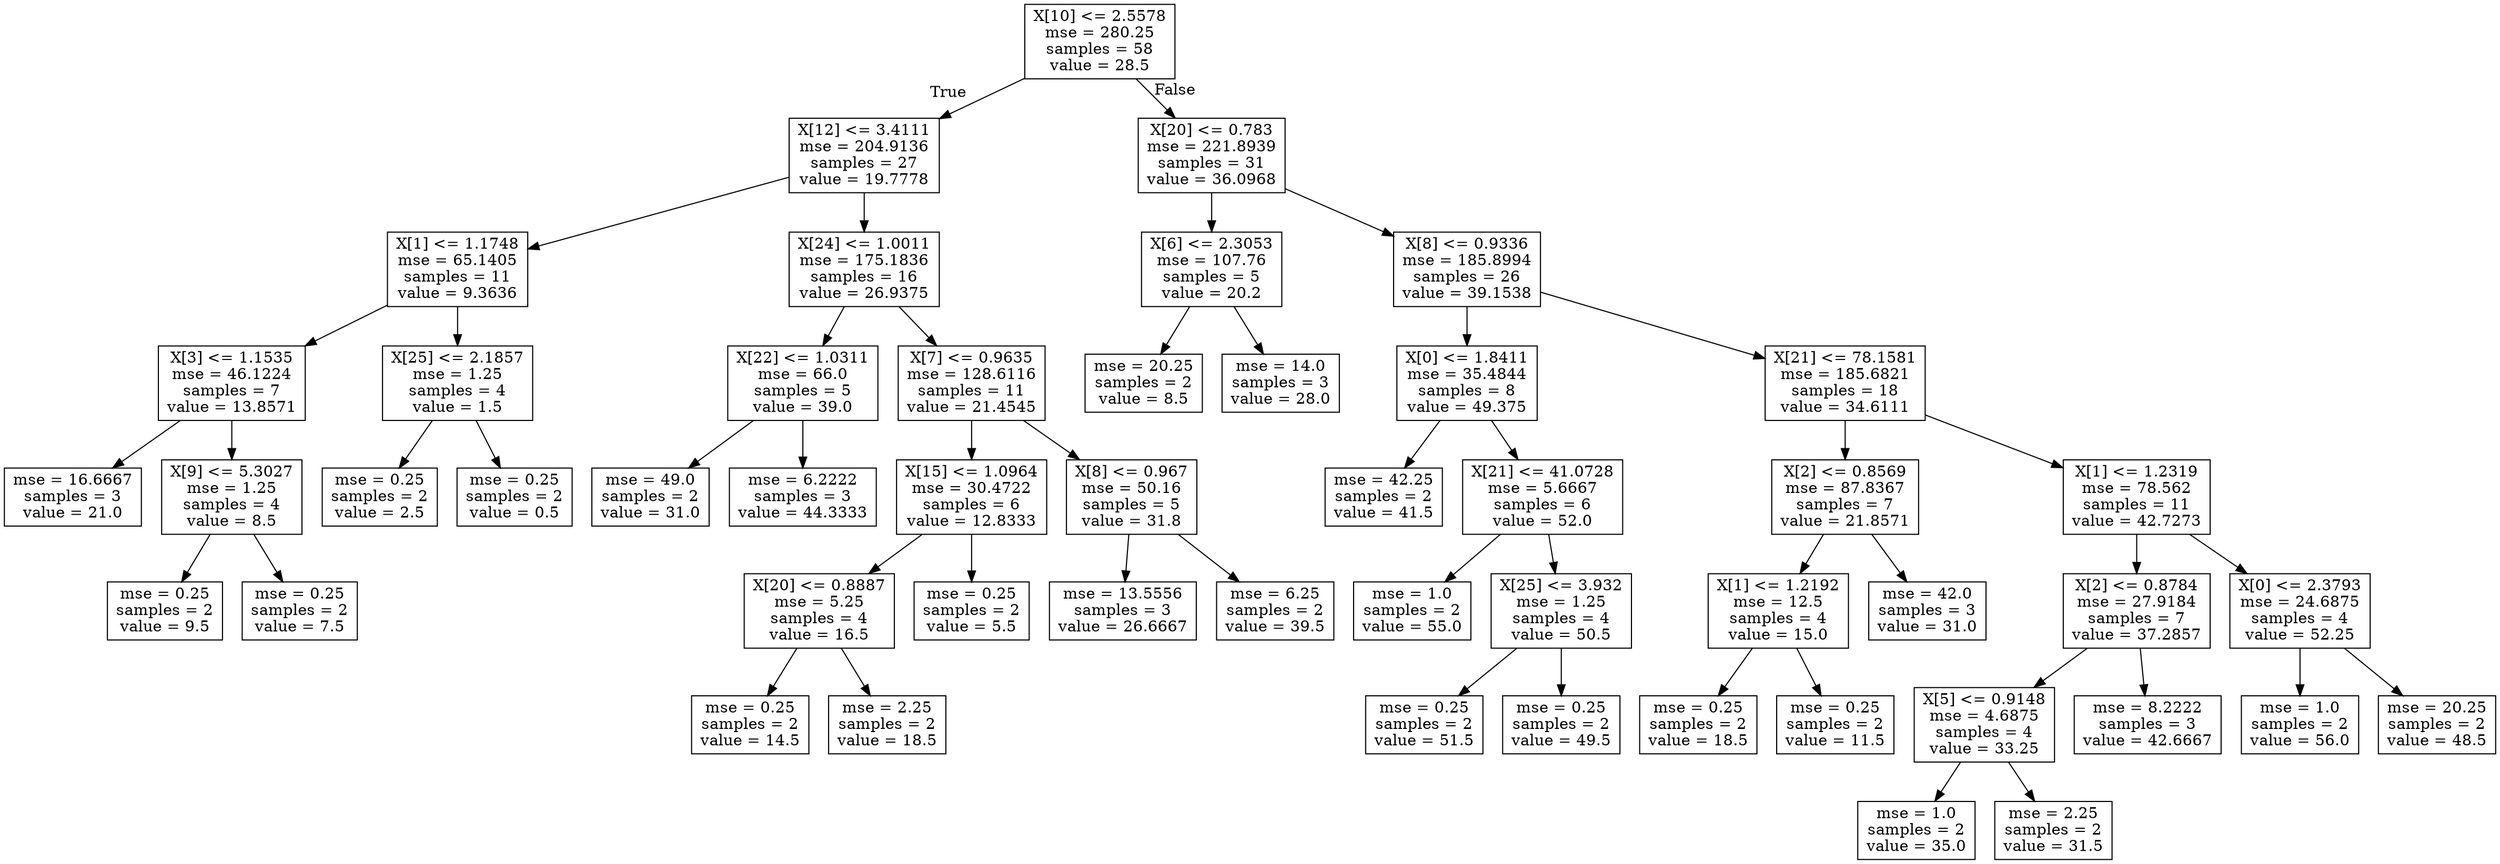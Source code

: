 digraph Tree {
node [shape=box] ;
0 [label="X[10] <= 2.5578\nmse = 280.25\nsamples = 58\nvalue = 28.5"] ;
1 [label="X[12] <= 3.4111\nmse = 204.9136\nsamples = 27\nvalue = 19.7778"] ;
0 -> 1 [labeldistance=2.5, labelangle=45, headlabel="True"] ;
2 [label="X[1] <= 1.1748\nmse = 65.1405\nsamples = 11\nvalue = 9.3636"] ;
1 -> 2 ;
3 [label="X[3] <= 1.1535\nmse = 46.1224\nsamples = 7\nvalue = 13.8571"] ;
2 -> 3 ;
4 [label="mse = 16.6667\nsamples = 3\nvalue = 21.0"] ;
3 -> 4 ;
5 [label="X[9] <= 5.3027\nmse = 1.25\nsamples = 4\nvalue = 8.5"] ;
3 -> 5 ;
6 [label="mse = 0.25\nsamples = 2\nvalue = 9.5"] ;
5 -> 6 ;
7 [label="mse = 0.25\nsamples = 2\nvalue = 7.5"] ;
5 -> 7 ;
8 [label="X[25] <= 2.1857\nmse = 1.25\nsamples = 4\nvalue = 1.5"] ;
2 -> 8 ;
9 [label="mse = 0.25\nsamples = 2\nvalue = 2.5"] ;
8 -> 9 ;
10 [label="mse = 0.25\nsamples = 2\nvalue = 0.5"] ;
8 -> 10 ;
11 [label="X[24] <= 1.0011\nmse = 175.1836\nsamples = 16\nvalue = 26.9375"] ;
1 -> 11 ;
12 [label="X[22] <= 1.0311\nmse = 66.0\nsamples = 5\nvalue = 39.0"] ;
11 -> 12 ;
13 [label="mse = 49.0\nsamples = 2\nvalue = 31.0"] ;
12 -> 13 ;
14 [label="mse = 6.2222\nsamples = 3\nvalue = 44.3333"] ;
12 -> 14 ;
15 [label="X[7] <= 0.9635\nmse = 128.6116\nsamples = 11\nvalue = 21.4545"] ;
11 -> 15 ;
16 [label="X[15] <= 1.0964\nmse = 30.4722\nsamples = 6\nvalue = 12.8333"] ;
15 -> 16 ;
17 [label="X[20] <= 0.8887\nmse = 5.25\nsamples = 4\nvalue = 16.5"] ;
16 -> 17 ;
18 [label="mse = 0.25\nsamples = 2\nvalue = 14.5"] ;
17 -> 18 ;
19 [label="mse = 2.25\nsamples = 2\nvalue = 18.5"] ;
17 -> 19 ;
20 [label="mse = 0.25\nsamples = 2\nvalue = 5.5"] ;
16 -> 20 ;
21 [label="X[8] <= 0.967\nmse = 50.16\nsamples = 5\nvalue = 31.8"] ;
15 -> 21 ;
22 [label="mse = 13.5556\nsamples = 3\nvalue = 26.6667"] ;
21 -> 22 ;
23 [label="mse = 6.25\nsamples = 2\nvalue = 39.5"] ;
21 -> 23 ;
24 [label="X[20] <= 0.783\nmse = 221.8939\nsamples = 31\nvalue = 36.0968"] ;
0 -> 24 [labeldistance=2.5, labelangle=-45, headlabel="False"] ;
25 [label="X[6] <= 2.3053\nmse = 107.76\nsamples = 5\nvalue = 20.2"] ;
24 -> 25 ;
26 [label="mse = 20.25\nsamples = 2\nvalue = 8.5"] ;
25 -> 26 ;
27 [label="mse = 14.0\nsamples = 3\nvalue = 28.0"] ;
25 -> 27 ;
28 [label="X[8] <= 0.9336\nmse = 185.8994\nsamples = 26\nvalue = 39.1538"] ;
24 -> 28 ;
29 [label="X[0] <= 1.8411\nmse = 35.4844\nsamples = 8\nvalue = 49.375"] ;
28 -> 29 ;
30 [label="mse = 42.25\nsamples = 2\nvalue = 41.5"] ;
29 -> 30 ;
31 [label="X[21] <= 41.0728\nmse = 5.6667\nsamples = 6\nvalue = 52.0"] ;
29 -> 31 ;
32 [label="mse = 1.0\nsamples = 2\nvalue = 55.0"] ;
31 -> 32 ;
33 [label="X[25] <= 3.932\nmse = 1.25\nsamples = 4\nvalue = 50.5"] ;
31 -> 33 ;
34 [label="mse = 0.25\nsamples = 2\nvalue = 51.5"] ;
33 -> 34 ;
35 [label="mse = 0.25\nsamples = 2\nvalue = 49.5"] ;
33 -> 35 ;
36 [label="X[21] <= 78.1581\nmse = 185.6821\nsamples = 18\nvalue = 34.6111"] ;
28 -> 36 ;
37 [label="X[2] <= 0.8569\nmse = 87.8367\nsamples = 7\nvalue = 21.8571"] ;
36 -> 37 ;
38 [label="X[1] <= 1.2192\nmse = 12.5\nsamples = 4\nvalue = 15.0"] ;
37 -> 38 ;
39 [label="mse = 0.25\nsamples = 2\nvalue = 18.5"] ;
38 -> 39 ;
40 [label="mse = 0.25\nsamples = 2\nvalue = 11.5"] ;
38 -> 40 ;
41 [label="mse = 42.0\nsamples = 3\nvalue = 31.0"] ;
37 -> 41 ;
42 [label="X[1] <= 1.2319\nmse = 78.562\nsamples = 11\nvalue = 42.7273"] ;
36 -> 42 ;
43 [label="X[2] <= 0.8784\nmse = 27.9184\nsamples = 7\nvalue = 37.2857"] ;
42 -> 43 ;
44 [label="X[5] <= 0.9148\nmse = 4.6875\nsamples = 4\nvalue = 33.25"] ;
43 -> 44 ;
45 [label="mse = 1.0\nsamples = 2\nvalue = 35.0"] ;
44 -> 45 ;
46 [label="mse = 2.25\nsamples = 2\nvalue = 31.5"] ;
44 -> 46 ;
47 [label="mse = 8.2222\nsamples = 3\nvalue = 42.6667"] ;
43 -> 47 ;
48 [label="X[0] <= 2.3793\nmse = 24.6875\nsamples = 4\nvalue = 52.25"] ;
42 -> 48 ;
49 [label="mse = 1.0\nsamples = 2\nvalue = 56.0"] ;
48 -> 49 ;
50 [label="mse = 20.25\nsamples = 2\nvalue = 48.5"] ;
48 -> 50 ;
}